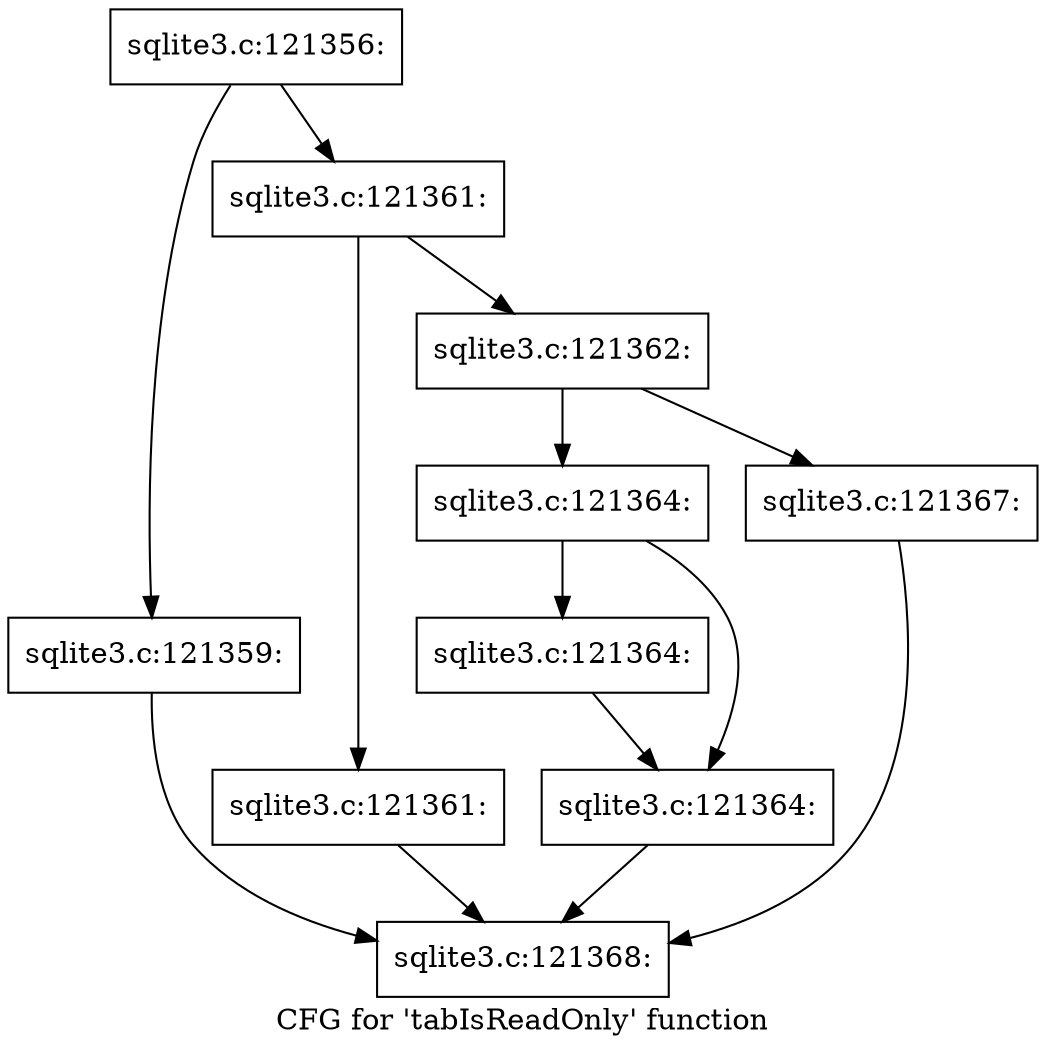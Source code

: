 digraph "CFG for 'tabIsReadOnly' function" {
	label="CFG for 'tabIsReadOnly' function";

	Node0x55c0f9d37dc0 [shape=record,label="{sqlite3.c:121356:}"];
	Node0x55c0f9d37dc0 -> Node0x55c0f9d3af00;
	Node0x55c0f9d37dc0 -> Node0x55c0f9d3af50;
	Node0x55c0f9d3af00 [shape=record,label="{sqlite3.c:121359:}"];
	Node0x55c0f9d3af00 -> Node0x55c0f9d37f40;
	Node0x55c0f9d3af50 [shape=record,label="{sqlite3.c:121361:}"];
	Node0x55c0f9d3af50 -> Node0x55c0f9d3bdf0;
	Node0x55c0f9d3af50 -> Node0x55c0f9d3be40;
	Node0x55c0f9d3bdf0 [shape=record,label="{sqlite3.c:121361:}"];
	Node0x55c0f9d3bdf0 -> Node0x55c0f9d37f40;
	Node0x55c0f9d3be40 [shape=record,label="{sqlite3.c:121362:}"];
	Node0x55c0f9d3be40 -> Node0x55c0f9d3c900;
	Node0x55c0f9d3be40 -> Node0x55c0f9d3c950;
	Node0x55c0f9d3c900 [shape=record,label="{sqlite3.c:121364:}"];
	Node0x55c0f9d3c900 -> Node0x55c0f9d3cff0;
	Node0x55c0f9d3c900 -> Node0x55c0f9d3cfa0;
	Node0x55c0f9d3cff0 [shape=record,label="{sqlite3.c:121364:}"];
	Node0x55c0f9d3cff0 -> Node0x55c0f9d3cfa0;
	Node0x55c0f9d3cfa0 [shape=record,label="{sqlite3.c:121364:}"];
	Node0x55c0f9d3cfa0 -> Node0x55c0f9d37f40;
	Node0x55c0f9d3c950 [shape=record,label="{sqlite3.c:121367:}"];
	Node0x55c0f9d3c950 -> Node0x55c0f9d37f40;
	Node0x55c0f9d37f40 [shape=record,label="{sqlite3.c:121368:}"];
}
